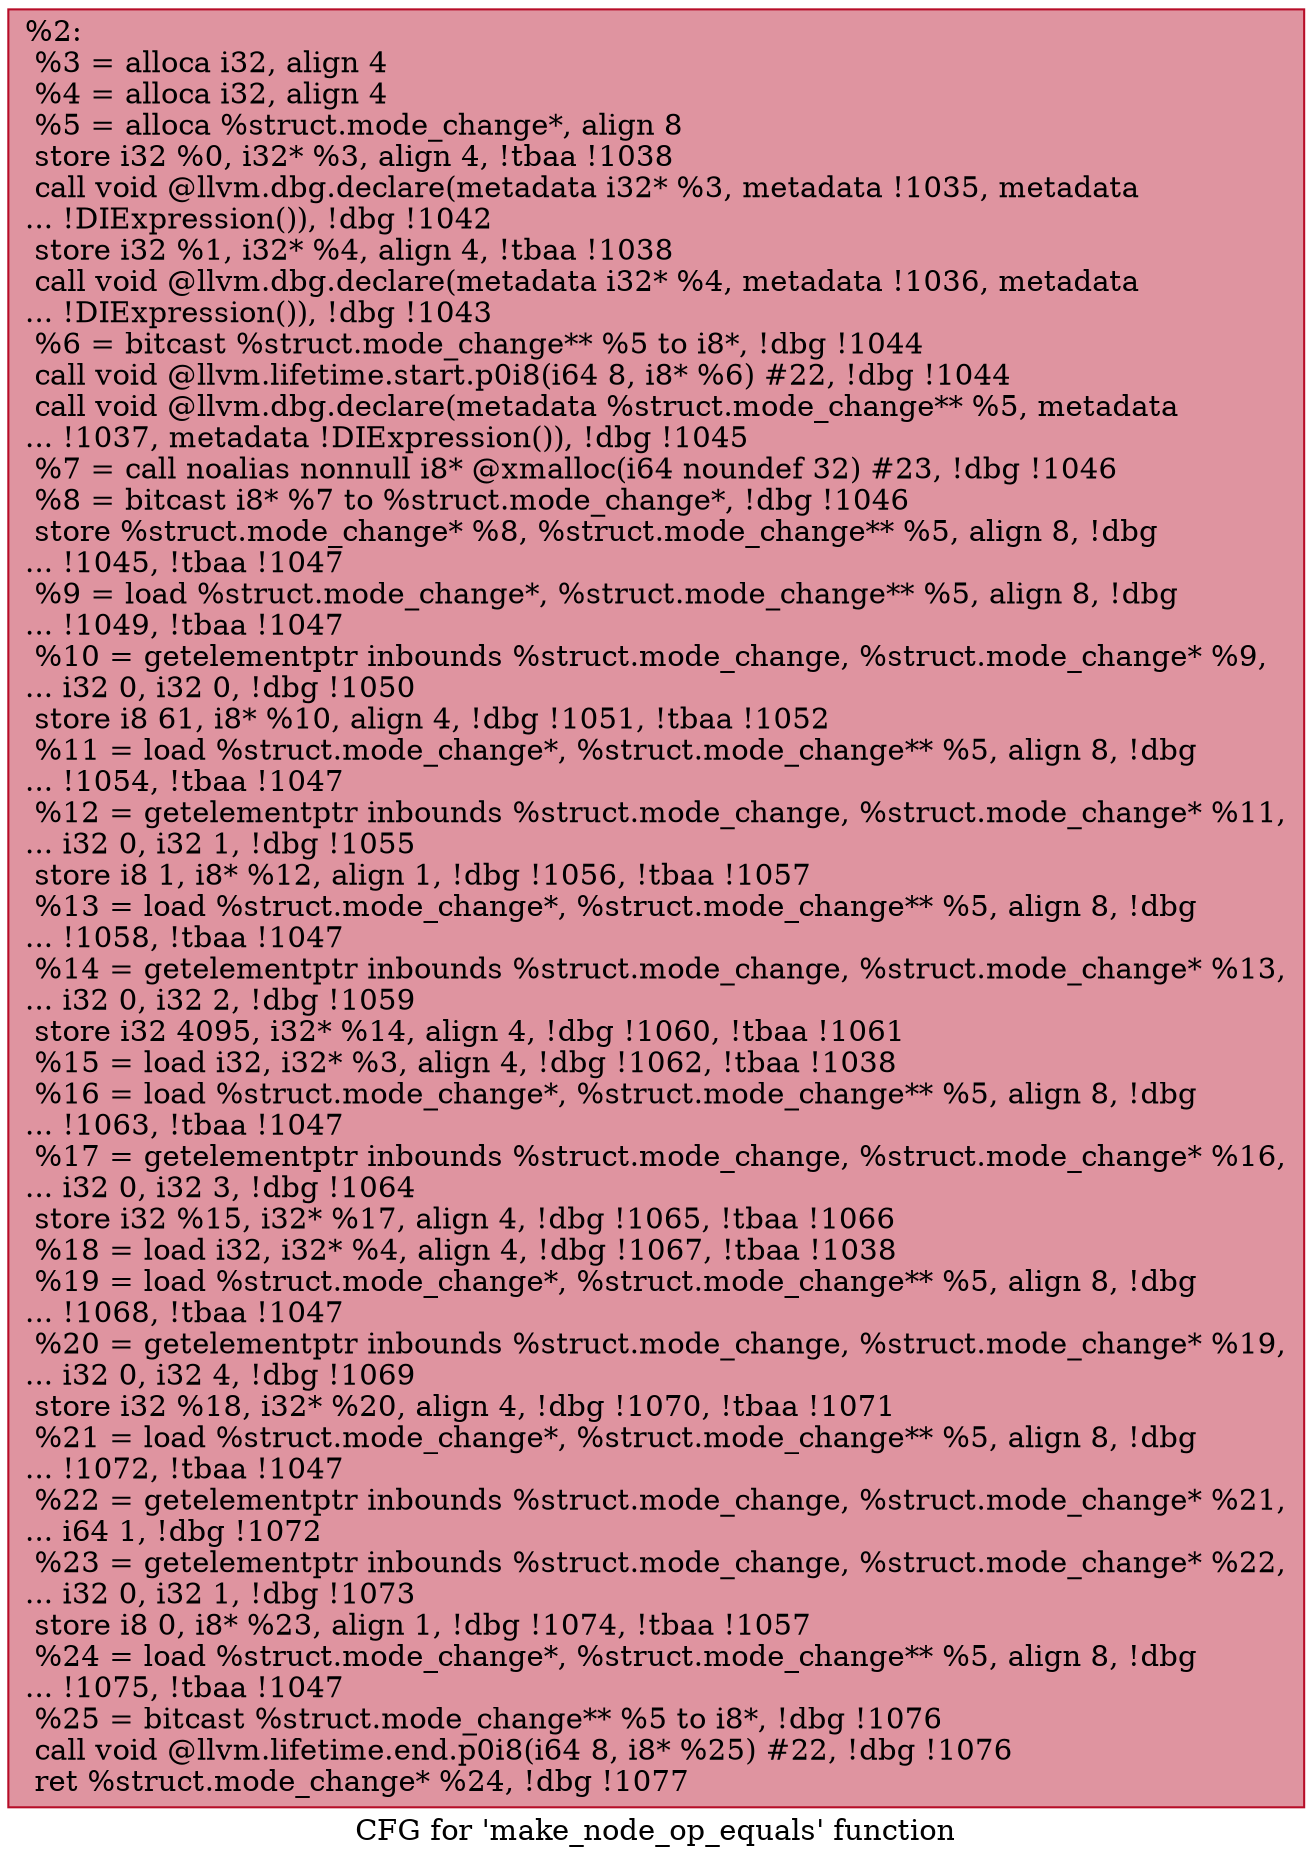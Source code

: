 digraph "CFG for 'make_node_op_equals' function" {
	label="CFG for 'make_node_op_equals' function";

	Node0x10444a0 [shape=record,color="#b70d28ff", style=filled, fillcolor="#b70d2870",label="{%2:\l  %3 = alloca i32, align 4\l  %4 = alloca i32, align 4\l  %5 = alloca %struct.mode_change*, align 8\l  store i32 %0, i32* %3, align 4, !tbaa !1038\l  call void @llvm.dbg.declare(metadata i32* %3, metadata !1035, metadata\l... !DIExpression()), !dbg !1042\l  store i32 %1, i32* %4, align 4, !tbaa !1038\l  call void @llvm.dbg.declare(metadata i32* %4, metadata !1036, metadata\l... !DIExpression()), !dbg !1043\l  %6 = bitcast %struct.mode_change** %5 to i8*, !dbg !1044\l  call void @llvm.lifetime.start.p0i8(i64 8, i8* %6) #22, !dbg !1044\l  call void @llvm.dbg.declare(metadata %struct.mode_change** %5, metadata\l... !1037, metadata !DIExpression()), !dbg !1045\l  %7 = call noalias nonnull i8* @xmalloc(i64 noundef 32) #23, !dbg !1046\l  %8 = bitcast i8* %7 to %struct.mode_change*, !dbg !1046\l  store %struct.mode_change* %8, %struct.mode_change** %5, align 8, !dbg\l... !1045, !tbaa !1047\l  %9 = load %struct.mode_change*, %struct.mode_change** %5, align 8, !dbg\l... !1049, !tbaa !1047\l  %10 = getelementptr inbounds %struct.mode_change, %struct.mode_change* %9,\l... i32 0, i32 0, !dbg !1050\l  store i8 61, i8* %10, align 4, !dbg !1051, !tbaa !1052\l  %11 = load %struct.mode_change*, %struct.mode_change** %5, align 8, !dbg\l... !1054, !tbaa !1047\l  %12 = getelementptr inbounds %struct.mode_change, %struct.mode_change* %11,\l... i32 0, i32 1, !dbg !1055\l  store i8 1, i8* %12, align 1, !dbg !1056, !tbaa !1057\l  %13 = load %struct.mode_change*, %struct.mode_change** %5, align 8, !dbg\l... !1058, !tbaa !1047\l  %14 = getelementptr inbounds %struct.mode_change, %struct.mode_change* %13,\l... i32 0, i32 2, !dbg !1059\l  store i32 4095, i32* %14, align 4, !dbg !1060, !tbaa !1061\l  %15 = load i32, i32* %3, align 4, !dbg !1062, !tbaa !1038\l  %16 = load %struct.mode_change*, %struct.mode_change** %5, align 8, !dbg\l... !1063, !tbaa !1047\l  %17 = getelementptr inbounds %struct.mode_change, %struct.mode_change* %16,\l... i32 0, i32 3, !dbg !1064\l  store i32 %15, i32* %17, align 4, !dbg !1065, !tbaa !1066\l  %18 = load i32, i32* %4, align 4, !dbg !1067, !tbaa !1038\l  %19 = load %struct.mode_change*, %struct.mode_change** %5, align 8, !dbg\l... !1068, !tbaa !1047\l  %20 = getelementptr inbounds %struct.mode_change, %struct.mode_change* %19,\l... i32 0, i32 4, !dbg !1069\l  store i32 %18, i32* %20, align 4, !dbg !1070, !tbaa !1071\l  %21 = load %struct.mode_change*, %struct.mode_change** %5, align 8, !dbg\l... !1072, !tbaa !1047\l  %22 = getelementptr inbounds %struct.mode_change, %struct.mode_change* %21,\l... i64 1, !dbg !1072\l  %23 = getelementptr inbounds %struct.mode_change, %struct.mode_change* %22,\l... i32 0, i32 1, !dbg !1073\l  store i8 0, i8* %23, align 1, !dbg !1074, !tbaa !1057\l  %24 = load %struct.mode_change*, %struct.mode_change** %5, align 8, !dbg\l... !1075, !tbaa !1047\l  %25 = bitcast %struct.mode_change** %5 to i8*, !dbg !1076\l  call void @llvm.lifetime.end.p0i8(i64 8, i8* %25) #22, !dbg !1076\l  ret %struct.mode_change* %24, !dbg !1077\l}"];
}
